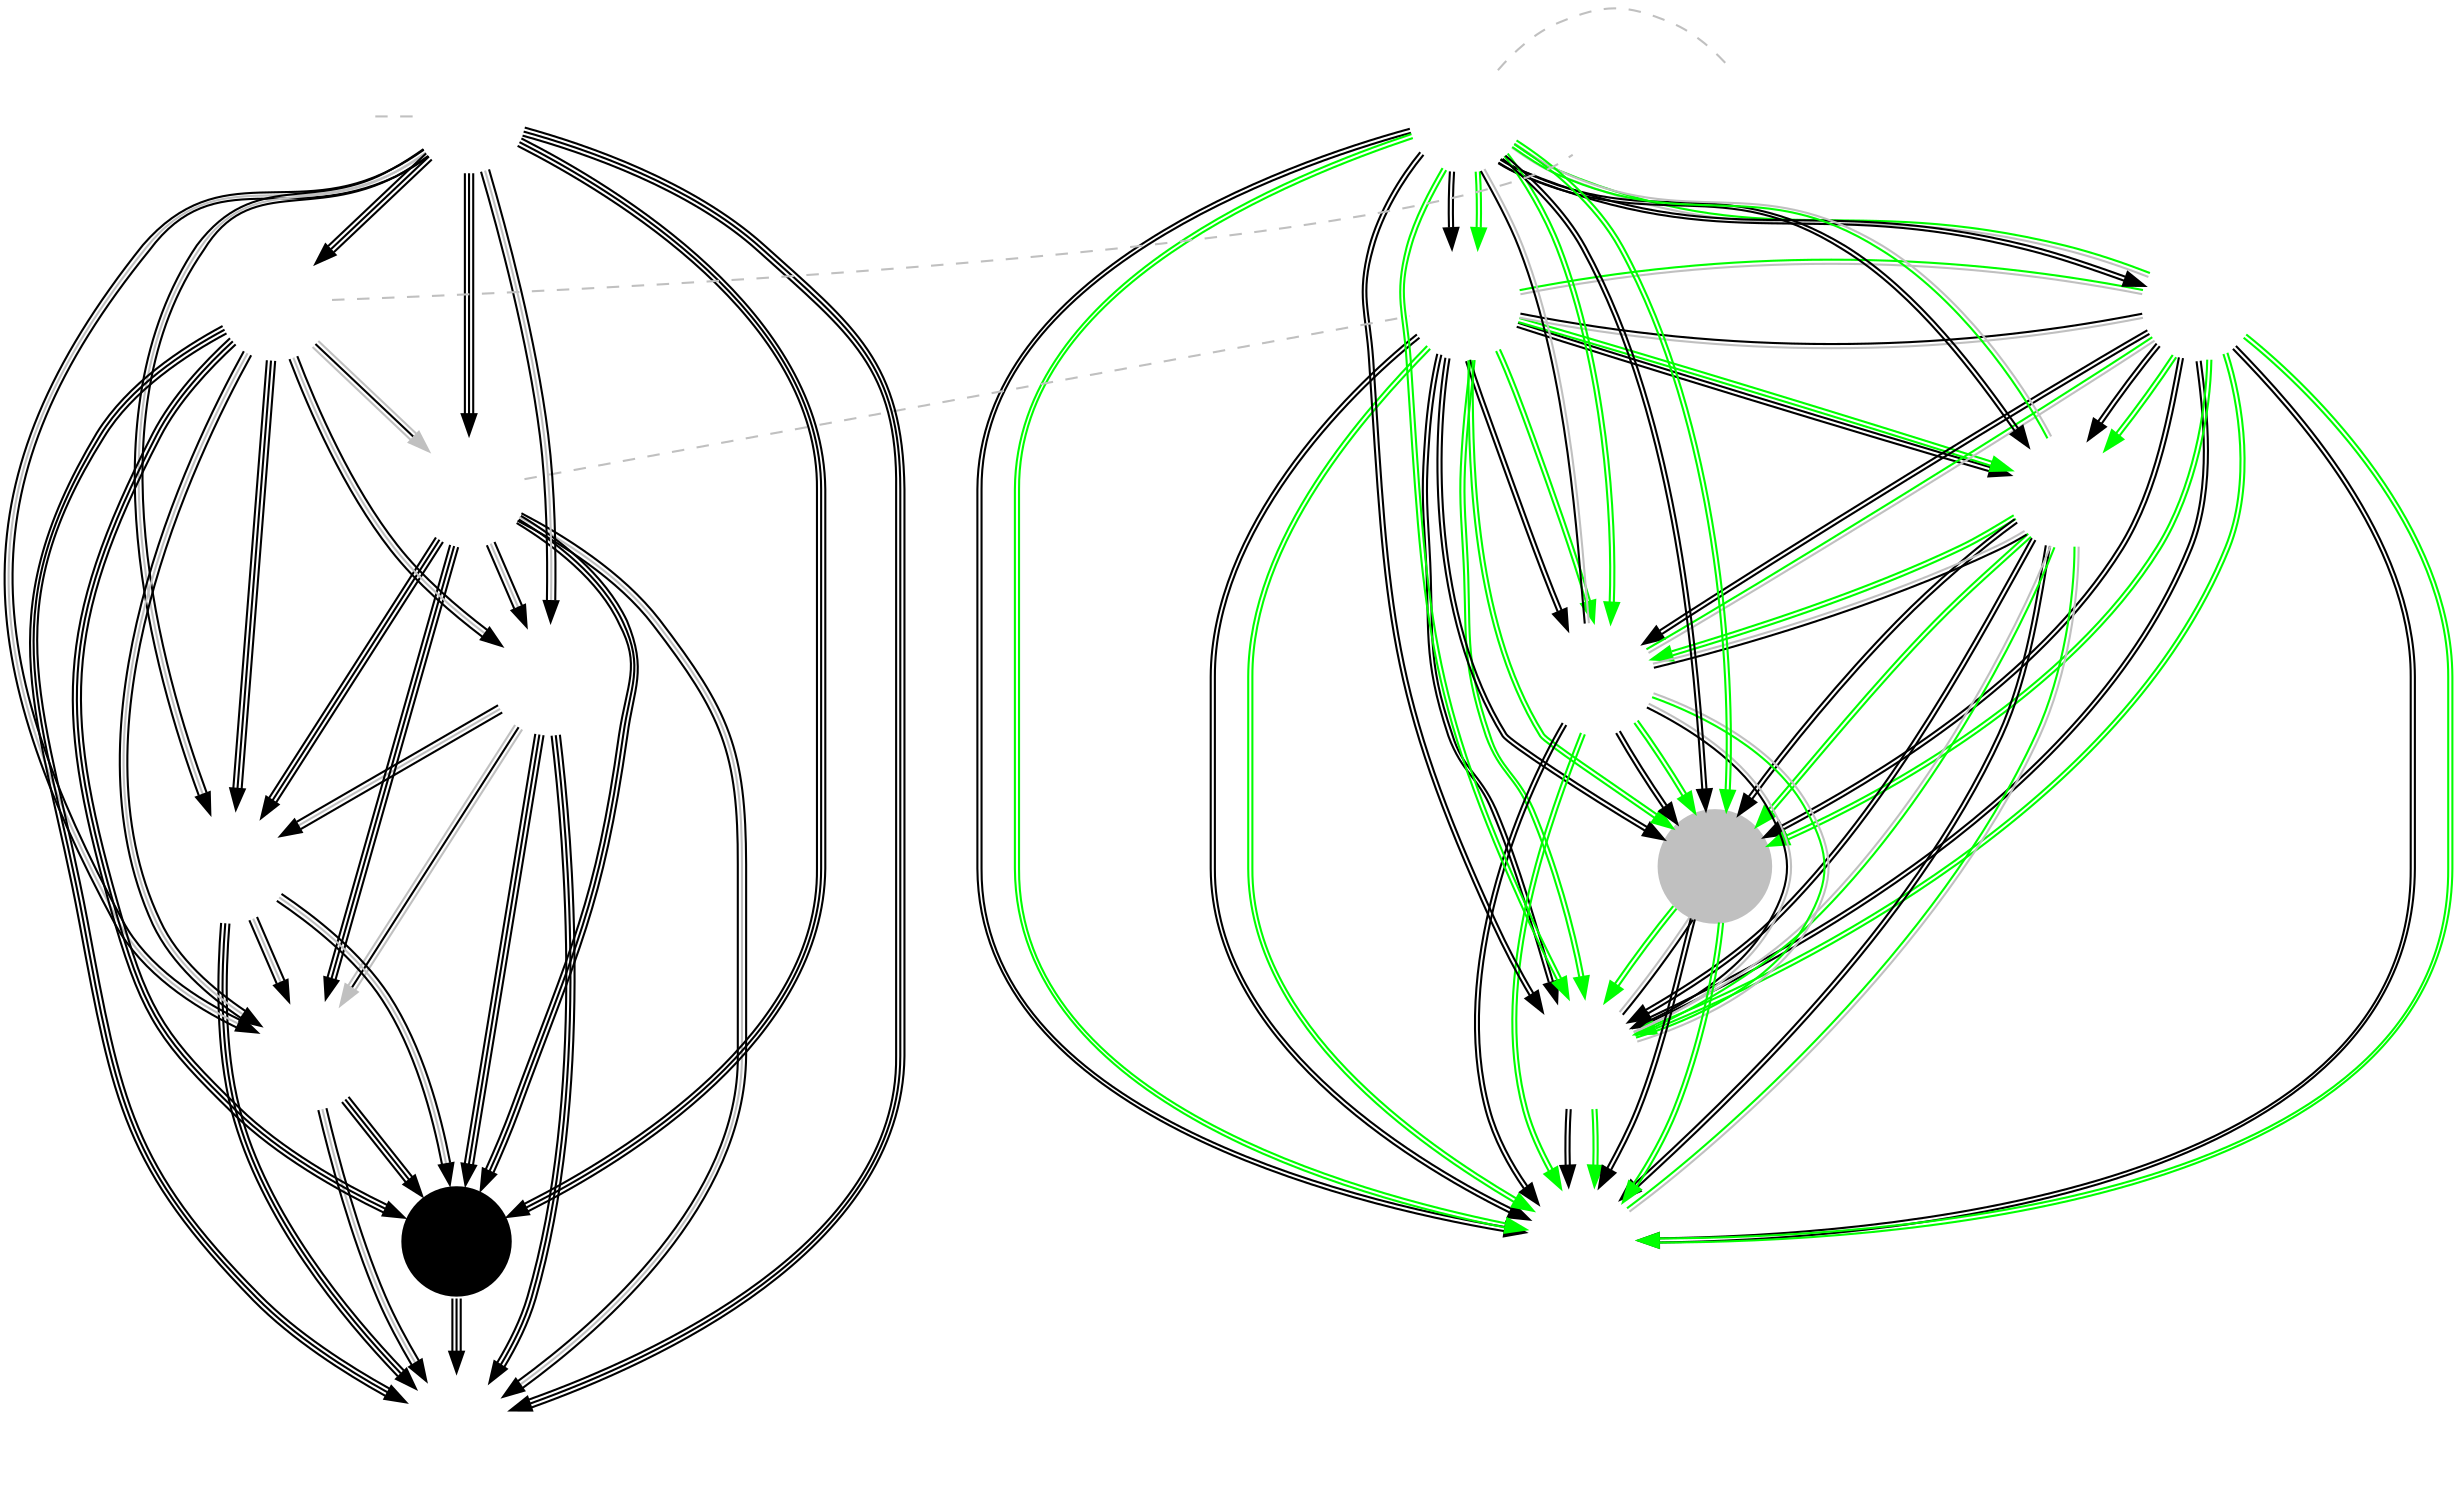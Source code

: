 // vim: set ts=5 sw=5:
digraph EasternClash {
	node [shape=circle fixedsize=true width=.75 label="" color="white"];
	imagepath="logos/";
	
	DK	[ image="deadly-kittens.png" ]
	ST	[ image="soul-torturers.png" ]
	TFC	[ image="team-face-check.png" ]

	subgraph CN {
		CE	[ image="ce.png" ]
		eStar	[ image="estar-gaming.png" ]
		RPG	[ image="rpg.png" ]
		SOA	[ image="start-over-again.png" ]
		HL	[ image="hots-lady.png" ]
		SPT	[ image="super-perfect-team.png" ]
		KT	[ image="kt.png" style="filled" color="gray" ]
		WKG	[ image="wkg.png" ]

		/* Phase 1 Aggregates */
	//	CE	->	eStar	[ color="lightgray:lightgray:lightgray" ]
	//	CE	->	RPG	[ color="lightgray:lightgray" ]
	//	CE	->	SOA	[ color="lightgray:lightgray:lightgray" ]
	//	CE	->	HL	[ color="lightgray:lightgray:lightgray" ]
	//	SPT	->	CE	[ color="lightgray" ]
	//	eStar	->	RPG	[ color="lightgray:lightgray:lightgray" ]
	//	eStar	->	SOA	[ color="lightgray:lightgray:lightgray" ]
	//	eStar	->	HL	[ color="lightgray:lightgray:lightgray" ]
	//	eStar	->	SPT	[ color="lightgray:lightgray" ]
	//	RPG	->	SOA	[ color="lightgray:lightgray:lightgray" ]
	//	HL	->	RPG	[ color="lightgray:lightgray" ]
	//	SPT	->	RPG	[ color="lightgray:lightgray:lightgray" ]
	//	HL	->	SOA	[ color="lightgray:lightgray:lightgray" ]
	//	SPT	->	SOA	[ color="lightgray:lightgray" ]
	//	SPT	->	HL	[ color="lightgray:lightgray" ]
		
		/* State 1 Part 1 - Round 1 */
		KT	->	WKG	[ color="black:black" ]
		RPG	->	SOA	[ color="black:black" ]
		eStar	->	CE	[ color="black:gray" dir="none" constraint="false" ]
		SPT	->	HL	[ color="black:gray" dir="none" constraint="false" ]
		SPT	->	WKG	[ color="black:black" ]
		HL	->	SOA	[ color="black:gray" dir="none" constraint="false" ]
		eStar	->	KT	[ color="black:black" ]
		CE	->	RPG	[ color="black:black" ]
		SPT	->	KT	[ color="black:black" ]
		eStar	->	RPG	[ color="black:black" ]
		CE	->	HL	[ color="black:black" ]
		SOA	->	WKG	[ color="black:black" ]

		/* Stage 1 Part 1 - Round 2 */
		HL	->	RPG	[ color="black:gray" dir="none" constraint="false" ]
		SOA	->	KT	[ color="black:gray" dir="none" constraint="false" ]
		CE	->	WKG	[ color="black:black" ]
		SPT	->	eStar	[ color="black:black" ]
		eStar	->	HL	[ color="black:black" ]
		RPG	->	WKG	[ color="black:black" ]
		SPT	->	SOA	[ color="black:black" ]
		CE	->	KT	[ color="black:black" ]
		CE	->	SOA	[ color="black:black" ]
		SPT	->	RPG	[ color="black:black" ]
		eStar	->	WKG	[ color="black:black" ]
	//	HL	->	KT	[ /*color="black:black"*/ color="red:red" constraint="false" ]
		HL	->	KT	[ color="black:black" /*color="red:red" constraint="false"*/ ]

		/* Stage 1 Part 1 - Round 3 */
		HL	->	WKG	[ color="black:black" ]
		eStar	->	SOA	[ color="black:black" ]
		RPG	->	KT	[ color="black:black" ]
		SPT	->	CE	[ color="black:black" ]

		/* Stage 1 Part 2 - Round 1 */
		KT	->	WKG	[ color="green:green" ]
		SOA	->	RPG	[ color="green:gray" dir="none" constraint="false" ]
		eStar	->	CE	[ color="green:gray" dir="none" constraint="false" ]
		SPT	->	HL	[ color="green:green" ]

		/* Stage 1 Part 2 - Round 2 */
		SPT	->	WKG	[ color="green:green" ]
		HL	->	SOA	[ color="green:gray" dir="none" constraint="false" ]
		eStar	->	KT	[ color="green:green" ]
		CE	->	RPG	[ color="green:green" ]
		SPT	->	KT	[ color="green:green" ]
		eStar	->	RPG	[ color="green:green" ]
		CE	->	HL	[ color="green:green" ]
		SOA	->	WKG	[ color="green:green" ]
		RPG	->	HL	[ color="green:green" ]
		KT	->	SOA	[ color="green:green" ]
		CE	->	WKG	[ color="green:green" ]
		eStar	->	SPT	[ color="green:gray" dir="none" constraint="false" ]

		/* Stage 1 Part 2 - Round 3 */
		eStar	->	HL	[ color="green:gray" dir="none" constraint="false" ]
		RPG	->	WKG	[ color="green:gray" dir="none" constraint="false" ]
		SPT	->	SOA	[ color="green:green" ]
		CE	->	KT	[ color="green:green" ]
		CE	->	SOA	[ color="green:green" ]
		SPT	->	RPG	[ color="green:gray" dir="none" constraint="false" ]
		eStar	->	WKG	[ color="green:green" ]
		HL	->	KT	[ color="green:green" ]
		HL	->	WKG	[ color="green:green" ]
		eStar	->	SOA	[ color="green:green" ]
		RPG	->	KT	[ color="green:green" ]
		SPT	->	CE	[ color="green:green" ]
	}

	subgraph KR {
		MVPM	[ image="mvp-miracle.png" ]
		MTY	[ image="mighty.png" ]
		TP	[ image="tempest.png" ]
		BLS	[ image="blossom.png" ]
		MVPB	[ image="mvp-black.png" ]
		L5	[ image="l5.png" ]
		RVN	[ image="raven.png" ]
		RRR	[ image="rrr.png" style="filled" fillcolor="black" ]

		/* Phase 1 Aggregates */
	//	MVPM	->	MTY	[ color="lightgray:lightgray" ]
	//	TP	->	MVPM	[ color="lightgray" ]
	//	MVPM	->	BLS	[ color="lightgray:lightgray" ]
	//	MVPB	->	MVPM	[ color="lightgray:lightgray:lightgray" ]
	//	L5	->	MVPM	[ color="lightgray:lightgray" ]
	//	MVPM	->	RVN	[ color="lightgray:lightgray" ]
	//	MTY	->	TP	[ color="lightgray" ]
	//	MTY	->	BLS	[ color="lightgray:lightgray" ]
	//	MVPB	->	MTY	[ color="lightgray:lightgray:lightgray" ]
	//	L5	->	MTY	[ color="lightgray:lightgray:lightgray" ]
	//	MTY	->	RVN	[ color="lightgray:lightgray:lightgray" ]
	//	TP	->	BLS	[ color="lightgray:lightgray:lightgray" ]
	//	MVPB	->	TP	[ color="lightgray:lightgray" ]
	//	L5	->	TP	[ color="lightgray:lightgray" ]
	//	TP	->	RVN	[ color="lightgray" ]
	//	MVPB	->	BLS	[ color="lightgray:lightgray:lightgray" ]
	//	L5	->	BLS	[ color="lightgray:lightgray:lightgray" ]
	//	BLS	->	RVN	[ color="lightgray:lightgray:lightgray" ]
	//	L5	->	MVPB	[ color="lightgray" ]
	//	MVPB	->	RVN	[ color="lightgray:lightgray:lightgray" ]
	//	L5	->	RVN	[ color="lightgray:lightgray:lightgray" ]

		/* Phase 2 Group stage 1 - Round 1 */
		MTY	->	RRR	[ color="black:black:black" ]
		BLS	->	RVN	[ color="black:black:black" ]
		TP	->	BLS	[ color="black:black:black" ]
		MVPM	->	RRR	[ color="black:black:black" ]
		MTY	->	MVPM	[ color="gray:black:gray" ]
		TP	->	RVN	[ color="black:gray:black" ]

		/* Phase 2 Group stage 1 - Round 2 */
		MVPB	->	BLS	[ color="black:gray:black" ]
		L5	->	TP	[ color="gray:black:gray" ]
		TP	->	MVPM	[ color="black:black:black" ]
		MTY	->	RVN	[ color="black:black:black" ]
		BLS	->	RRR	[ color="black:gray:black" ]
		MVPB	->	L5	[ color="black:black:black" ]

		/* Phase 2 Group stage 1 - Round 3 */
		MVPM	->	RVN	[ color="black:gray:black" ]
		MVPB	->	RRR	[ color="black:black:black" ]
		MVPB	->	MTY	[ color="black:gray:black" ]
		L5	->	RRR	[ color="black:black:black" ]
		L5	->	BLS	[ color="black:black:black" ]
		TP	->	MTY	[ color="black:gray:black" ]

		/* Phase 2 Group stage 1 - Round 4 */
		MVPB	->	TP	[ color="black:black:black" ]
		L5	->	MVPM	[ color="black:gray:black" ]
		L5	->	RVN	[ color="black:black:black" ]
		MTY	->	BLS	[ color="black:gray:black" ]
		RRR	->	RVN	[ color="black:black:black" ]
		MVPB	->	MVPM	[ color="black:gray:black" ]

		/* Phase 2 Group stage 1 - Round 5 */
		L5	->	MTY	[ color="black:gray:black" ]
		TP	->	RRR	[ color="black:black:black" ]
		MVPB	->	RVN	[ color="black:black:black" ]
		BLS	->	MVPM	[ color="black:gray:black" ]

	}

	/* Eastern Clash */

	/* Quarterfinals Winner's Bracket */

	edge [ color="gray" dir="none" constraint="false" style="dashed"]

	MVPB	->	DK
	TP	->	CE
	SPT	->	TFC
	L5	->	ST
	
}
